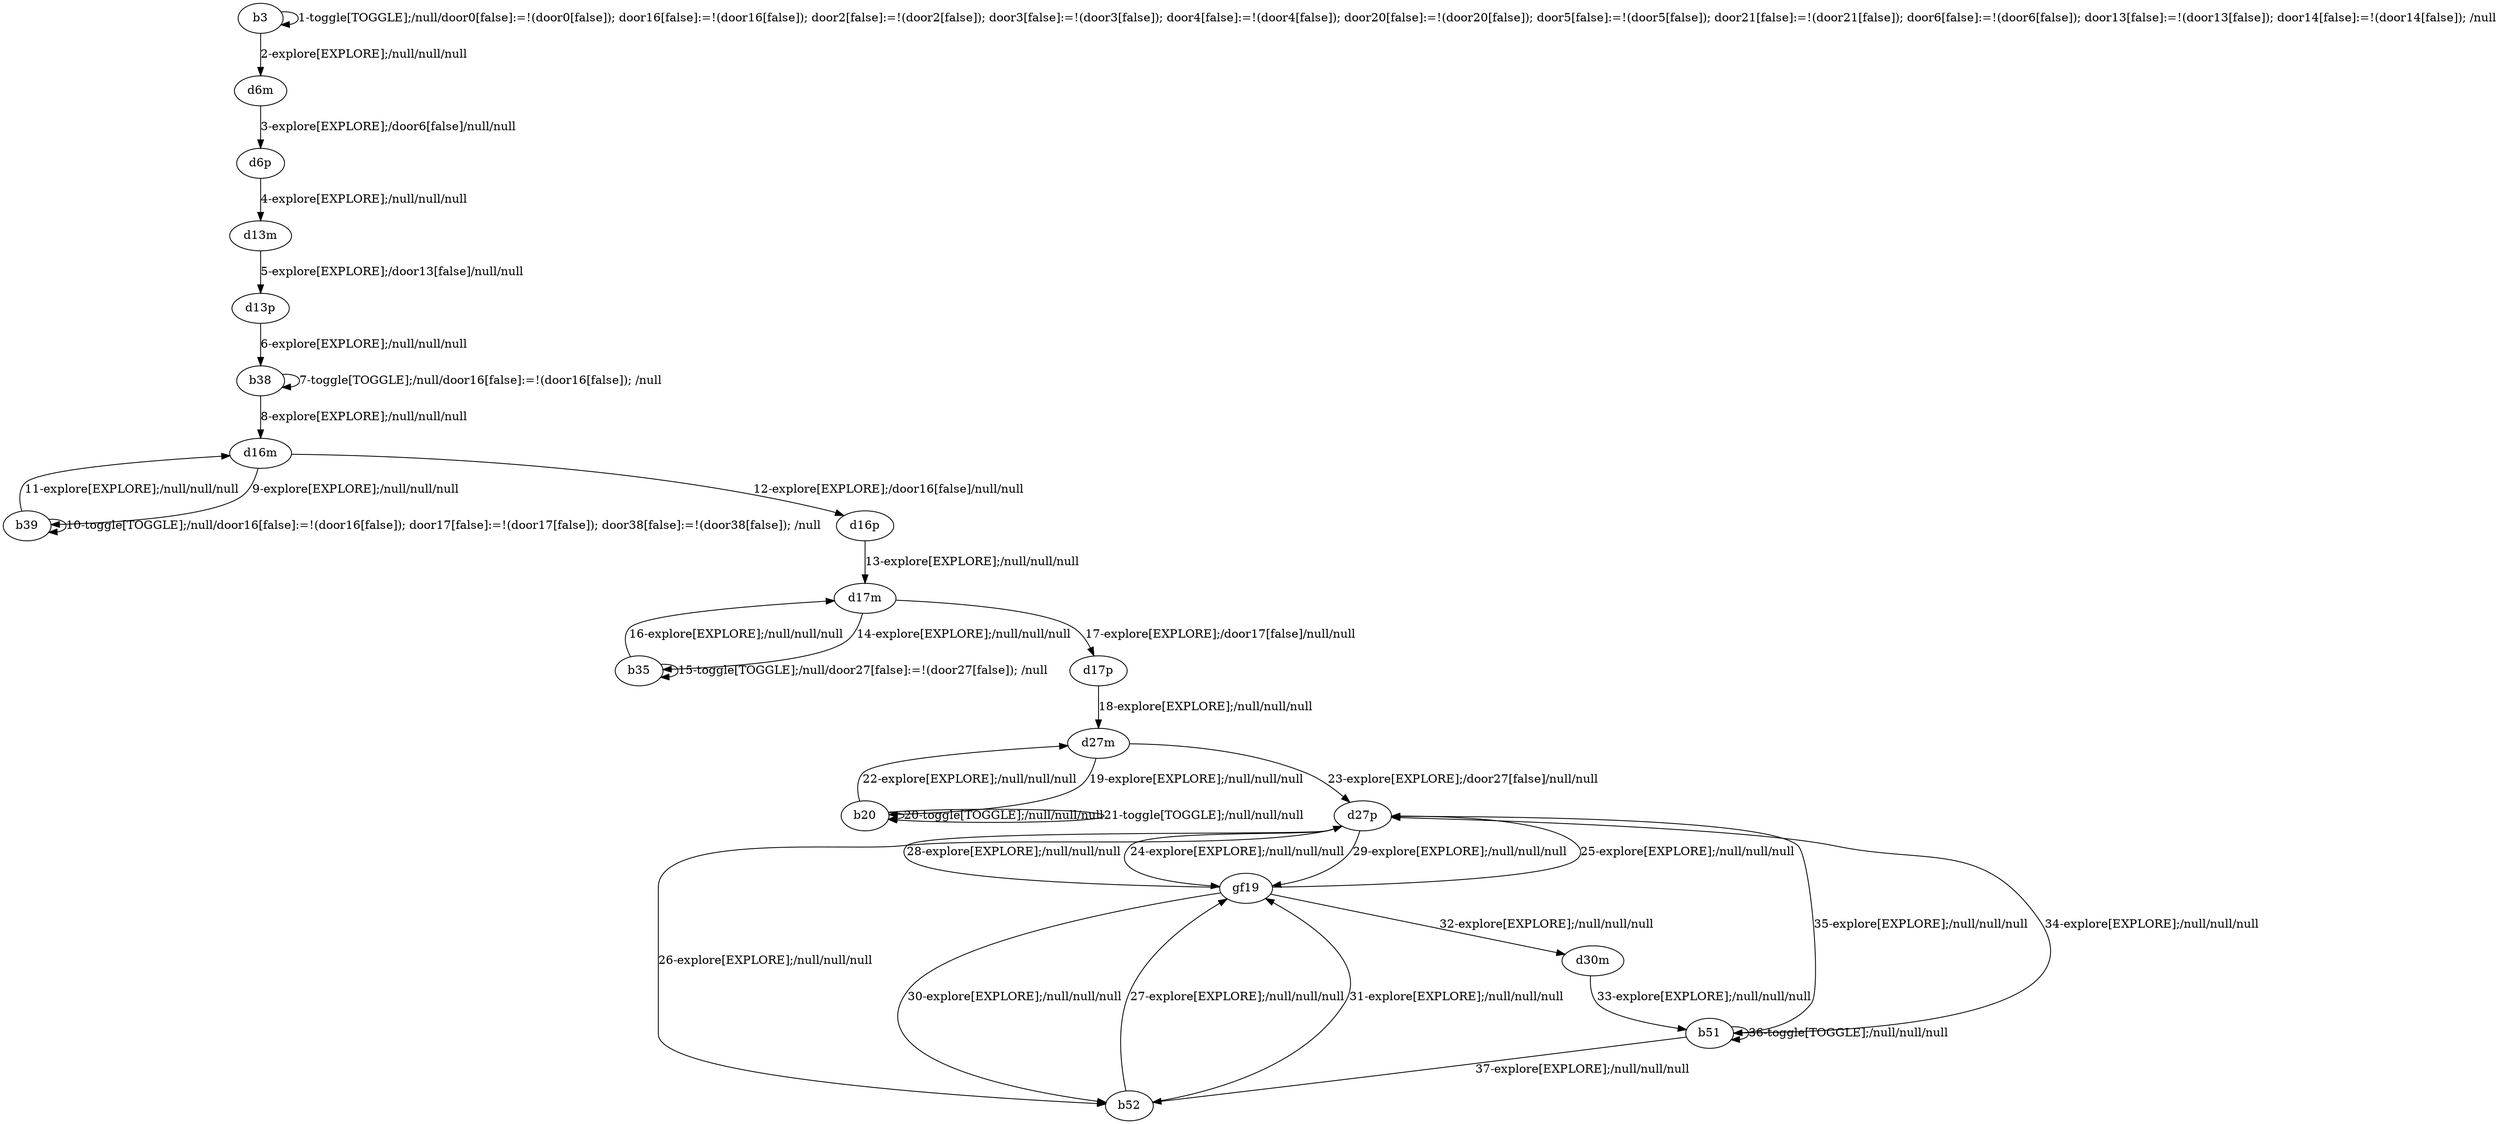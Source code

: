# Total number of goals covered by this test: 14
# gf19 --> b52
# gf19 --> d27p
# b52 --> gf19
# b51 --> d27p
# b51 --> b52
# d27m --> d27p
# d27p --> b51
# gf19 --> d30m
# d30m --> b51
# d27p --> gf19
# d27p --> b52
# d17m --> b35
# b35 --> b35
# b51 --> b51

digraph g {
"b3" -> "b3" [label = "1-toggle[TOGGLE];/null/door0[false]:=!(door0[false]); door16[false]:=!(door16[false]); door2[false]:=!(door2[false]); door3[false]:=!(door3[false]); door4[false]:=!(door4[false]); door20[false]:=!(door20[false]); door5[false]:=!(door5[false]); door21[false]:=!(door21[false]); door6[false]:=!(door6[false]); door13[false]:=!(door13[false]); door14[false]:=!(door14[false]); /null"];
"b3" -> "d6m" [label = "2-explore[EXPLORE];/null/null/null"];
"d6m" -> "d6p" [label = "3-explore[EXPLORE];/door6[false]/null/null"];
"d6p" -> "d13m" [label = "4-explore[EXPLORE];/null/null/null"];
"d13m" -> "d13p" [label = "5-explore[EXPLORE];/door13[false]/null/null"];
"d13p" -> "b38" [label = "6-explore[EXPLORE];/null/null/null"];
"b38" -> "b38" [label = "7-toggle[TOGGLE];/null/door16[false]:=!(door16[false]); /null"];
"b38" -> "d16m" [label = "8-explore[EXPLORE];/null/null/null"];
"d16m" -> "b39" [label = "9-explore[EXPLORE];/null/null/null"];
"b39" -> "b39" [label = "10-toggle[TOGGLE];/null/door16[false]:=!(door16[false]); door17[false]:=!(door17[false]); door38[false]:=!(door38[false]); /null"];
"b39" -> "d16m" [label = "11-explore[EXPLORE];/null/null/null"];
"d16m" -> "d16p" [label = "12-explore[EXPLORE];/door16[false]/null/null"];
"d16p" -> "d17m" [label = "13-explore[EXPLORE];/null/null/null"];
"d17m" -> "b35" [label = "14-explore[EXPLORE];/null/null/null"];
"b35" -> "b35" [label = "15-toggle[TOGGLE];/null/door27[false]:=!(door27[false]); /null"];
"b35" -> "d17m" [label = "16-explore[EXPLORE];/null/null/null"];
"d17m" -> "d17p" [label = "17-explore[EXPLORE];/door17[false]/null/null"];
"d17p" -> "d27m" [label = "18-explore[EXPLORE];/null/null/null"];
"d27m" -> "b20" [label = "19-explore[EXPLORE];/null/null/null"];
"b20" -> "b20" [label = "20-toggle[TOGGLE];/null/null/null"];
"b20" -> "b20" [label = "21-toggle[TOGGLE];/null/null/null"];
"b20" -> "d27m" [label = "22-explore[EXPLORE];/null/null/null"];
"d27m" -> "d27p" [label = "23-explore[EXPLORE];/door27[false]/null/null"];
"d27p" -> "gf19" [label = "24-explore[EXPLORE];/null/null/null"];
"gf19" -> "d27p" [label = "25-explore[EXPLORE];/null/null/null"];
"d27p" -> "b52" [label = "26-explore[EXPLORE];/null/null/null"];
"b52" -> "gf19" [label = "27-explore[EXPLORE];/null/null/null"];
"gf19" -> "d27p" [label = "28-explore[EXPLORE];/null/null/null"];
"d27p" -> "gf19" [label = "29-explore[EXPLORE];/null/null/null"];
"gf19" -> "b52" [label = "30-explore[EXPLORE];/null/null/null"];
"b52" -> "gf19" [label = "31-explore[EXPLORE];/null/null/null"];
"gf19" -> "d30m" [label = "32-explore[EXPLORE];/null/null/null"];
"d30m" -> "b51" [label = "33-explore[EXPLORE];/null/null/null"];
"b51" -> "d27p" [label = "34-explore[EXPLORE];/null/null/null"];
"d27p" -> "b51" [label = "35-explore[EXPLORE];/null/null/null"];
"b51" -> "b51" [label = "36-toggle[TOGGLE];/null/null/null"];
"b51" -> "b52" [label = "37-explore[EXPLORE];/null/null/null"];
}